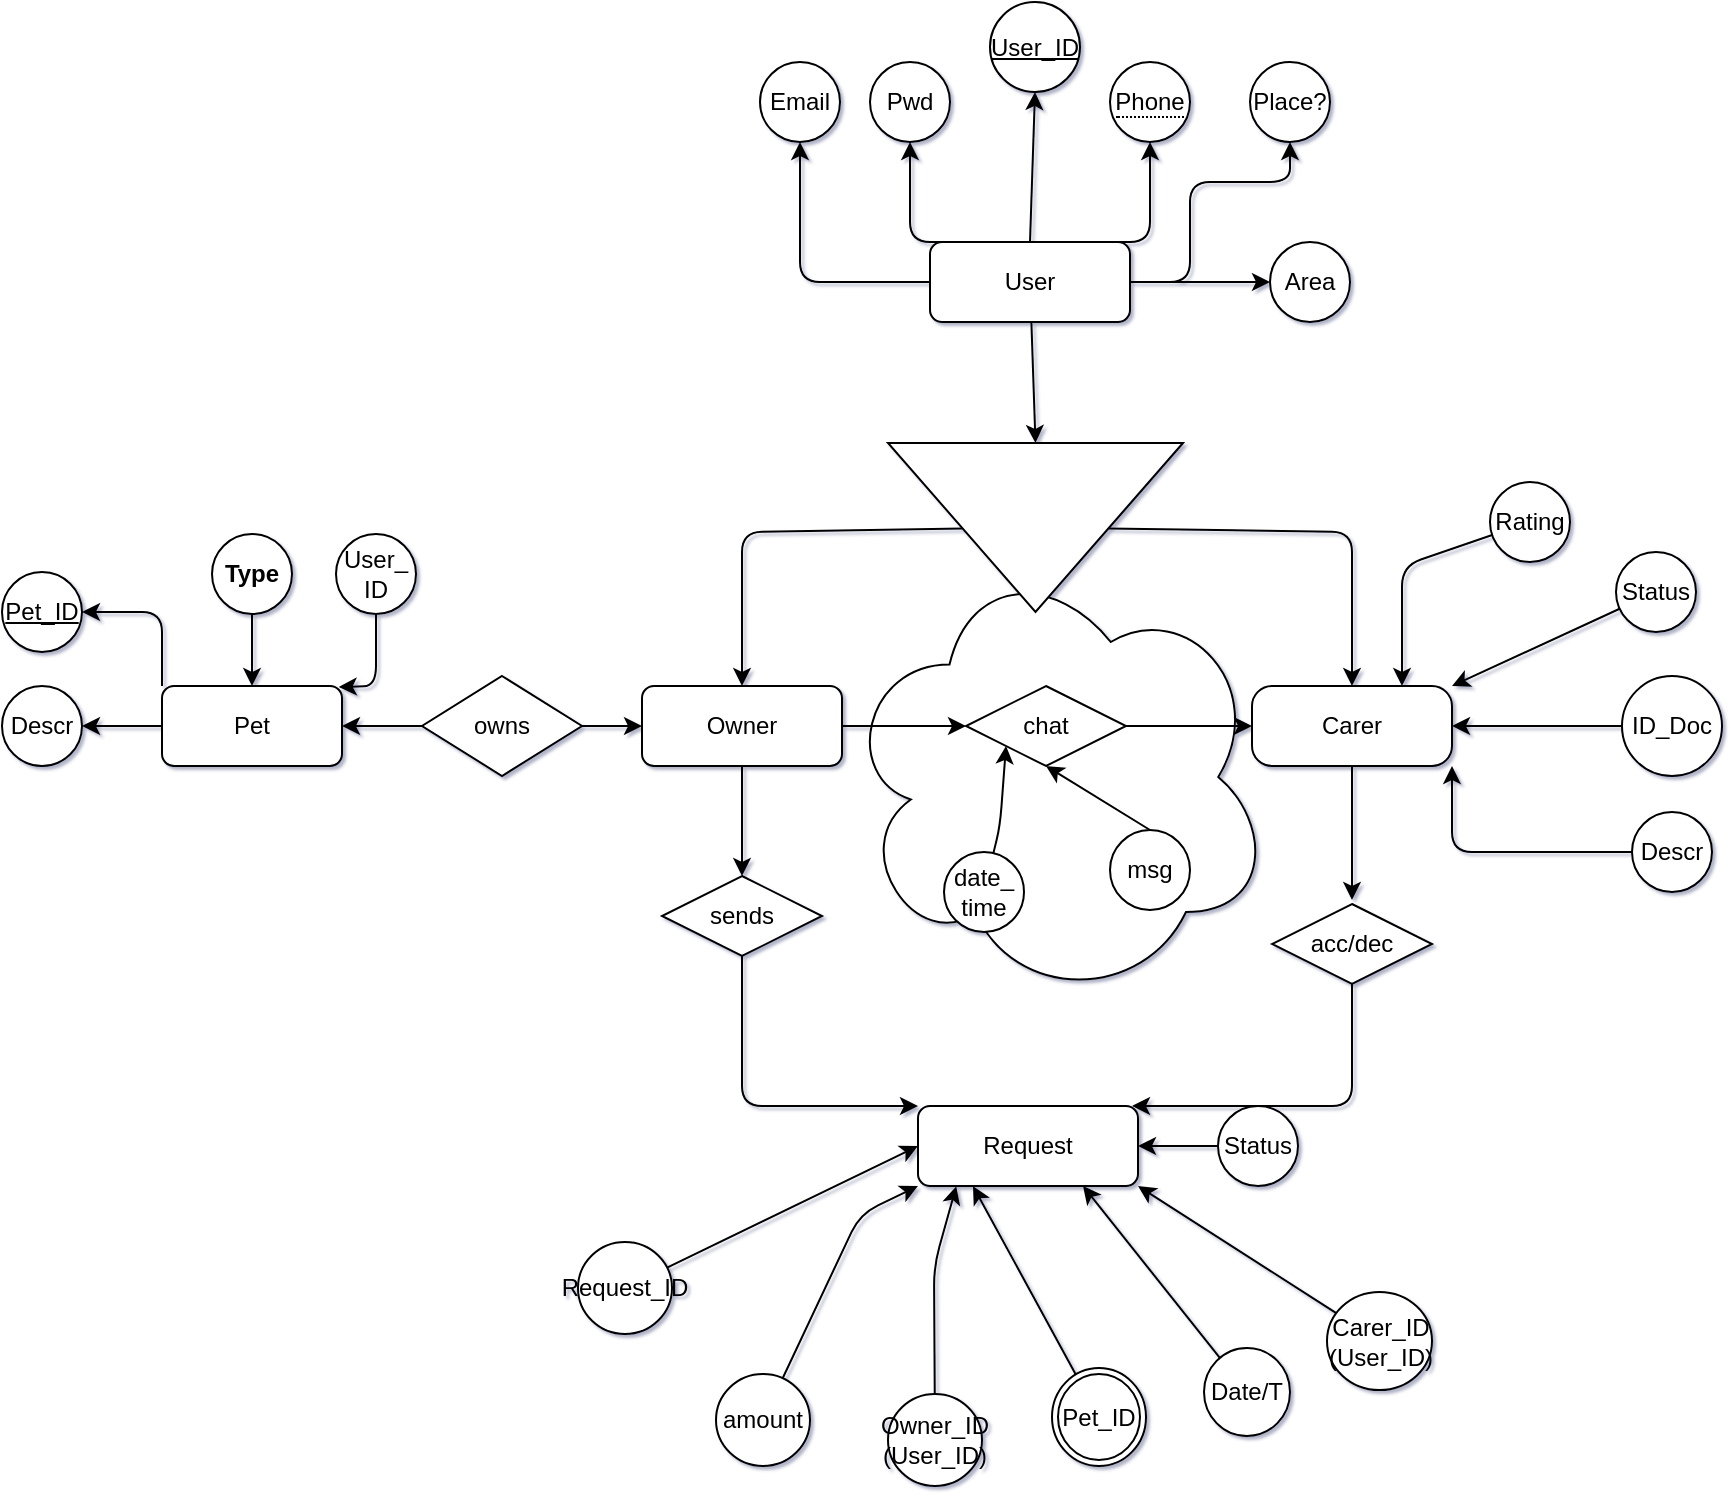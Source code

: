 <mxfile>
    <diagram id="95HTGVdv0aWo4XSOs8IV" name="Página-1">
        <mxGraphModel dx="1540" dy="322" grid="0" gridSize="10" guides="1" tooltips="1" connect="1" arrows="1" fold="1" page="0" pageScale="1" pageWidth="827" pageHeight="1169" background="none" math="0" shadow="1">
            <root>
                <mxCell id="0"/>
                <mxCell id="1" parent="0"/>
                <mxCell id="184" value="" style="ellipse;shape=cloud;whiteSpace=wrap;html=1;" parent="1" vertex="1">
                    <mxGeometry x="-174" y="994" width="215" height="225" as="geometry"/>
                </mxCell>
                <mxCell id="128" style="edgeStyle=none;html=1;entryX=0.5;entryY=0;entryDx=0;entryDy=0;" parent="1" source="73" target="83" edge="1">
                    <mxGeometry relative="1" as="geometry">
                        <Array as="points">
                            <mxPoint x="-224" y="984"/>
                        </Array>
                    </mxGeometry>
                </mxCell>
                <mxCell id="129" style="edgeStyle=none;html=1;entryX=0.5;entryY=0;entryDx=0;entryDy=0;" parent="1" source="73" target="87" edge="1">
                    <mxGeometry relative="1" as="geometry">
                        <Array as="points">
                            <mxPoint x="81" y="984"/>
                        </Array>
                    </mxGeometry>
                </mxCell>
                <mxCell id="73" value="" style="triangle;whiteSpace=wrap;html=1;rotation=90;" parent="1" vertex="1">
                    <mxGeometry x="-119.5" y="908" width="84.5" height="147.5" as="geometry"/>
                </mxCell>
                <mxCell id="75" style="edgeStyle=none;html=1;exitX=0.5;exitY=0;exitDx=0;exitDy=0;entryX=0.5;entryY=1;entryDx=0;entryDy=0;" parent="1" source="81" target="95" edge="1">
                    <mxGeometry relative="1" as="geometry"/>
                </mxCell>
                <mxCell id="76" style="edgeStyle=none;html=1;exitX=0.75;exitY=0;exitDx=0;exitDy=0;entryX=0.5;entryY=1;entryDx=0;entryDy=0;" parent="1" source="81" target="93" edge="1">
                    <mxGeometry relative="1" as="geometry">
                        <Array as="points">
                            <mxPoint x="-20" y="839"/>
                        </Array>
                    </mxGeometry>
                </mxCell>
                <mxCell id="77" style="edgeStyle=none;html=1;exitX=1;exitY=0.5;exitDx=0;exitDy=0;entryX=0.5;entryY=1;entryDx=0;entryDy=0;" parent="1" source="81" edge="1">
                    <mxGeometry relative="1" as="geometry">
                        <Array as="points">
                            <mxPoint y="859"/>
                            <mxPoint y="809"/>
                            <mxPoint x="50" y="809"/>
                        </Array>
                        <mxPoint x="50" y="789" as="targetPoint"/>
                    </mxGeometry>
                </mxCell>
                <mxCell id="78" style="edgeStyle=none;html=1;exitX=0.25;exitY=0;exitDx=0;exitDy=0;entryX=0.5;entryY=1;entryDx=0;entryDy=0;" parent="1" source="81" target="92" edge="1">
                    <mxGeometry relative="1" as="geometry">
                        <Array as="points">
                            <mxPoint x="-140" y="839"/>
                        </Array>
                    </mxGeometry>
                </mxCell>
                <mxCell id="79" style="edgeStyle=none;html=1;exitX=0;exitY=0.5;exitDx=0;exitDy=0;entryX=0.5;entryY=1;entryDx=0;entryDy=0;" parent="1" source="81" target="91" edge="1">
                    <mxGeometry relative="1" as="geometry">
                        <Array as="points">
                            <mxPoint x="-195" y="859"/>
                        </Array>
                    </mxGeometry>
                </mxCell>
                <mxCell id="80" style="edgeStyle=none;html=1;exitX=1;exitY=0.5;exitDx=0;exitDy=0;entryX=0;entryY=0.5;entryDx=0;entryDy=0;" parent="1" source="81" target="102" edge="1">
                    <mxGeometry relative="1" as="geometry"/>
                </mxCell>
                <mxCell id="130" style="edgeStyle=none;html=1;entryX=0;entryY=0.5;entryDx=0;entryDy=0;" parent="1" source="81" target="73" edge="1">
                    <mxGeometry relative="1" as="geometry"/>
                </mxCell>
                <mxCell id="81" value="User" style="rounded=1;whiteSpace=wrap;html=1;" parent="1" vertex="1">
                    <mxGeometry x="-130" y="839" width="100" height="40" as="geometry"/>
                </mxCell>
                <mxCell id="158" style="edgeStyle=none;html=1;entryX=0;entryY=0.5;entryDx=0;entryDy=0;" parent="1" source="83" target="152" edge="1">
                    <mxGeometry relative="1" as="geometry"/>
                </mxCell>
                <mxCell id="83" value="Owner" style="rounded=1;whiteSpace=wrap;html=1;" parent="1" vertex="1">
                    <mxGeometry x="-274" y="1061" width="100" height="40" as="geometry"/>
                </mxCell>
                <mxCell id="86" style="edgeStyle=none;html=1;exitX=0.5;exitY=1;exitDx=0;exitDy=0;" parent="1" source="87" edge="1">
                    <mxGeometry relative="1" as="geometry">
                        <mxPoint x="81" y="1168" as="targetPoint"/>
                    </mxGeometry>
                </mxCell>
                <mxCell id="87" value="Carer&lt;br&gt;" style="rounded=1;whiteSpace=wrap;html=1;arcSize=25;" parent="1" vertex="1">
                    <mxGeometry x="31" y="1061" width="100" height="40" as="geometry"/>
                </mxCell>
                <mxCell id="91" value="Email" style="ellipse;whiteSpace=wrap;html=1;" parent="1" vertex="1">
                    <mxGeometry x="-215" y="749" width="40" height="40" as="geometry"/>
                </mxCell>
                <mxCell id="92" value="Pwd&lt;br&gt;" style="ellipse;whiteSpace=wrap;html=1;" parent="1" vertex="1">
                    <mxGeometry x="-160" y="749" width="40" height="40" as="geometry"/>
                </mxCell>
                <mxCell id="93" value="&lt;span style=&quot;border-bottom: 1px dotted&quot;&gt;Phone&lt;/span&gt;" style="ellipse;whiteSpace=wrap;html=1;align=center;" parent="1" vertex="1">
                    <mxGeometry x="-40" y="749" width="40" height="40" as="geometry"/>
                </mxCell>
                <mxCell id="95" value="User_ID" style="ellipse;whiteSpace=wrap;html=1;align=center;fontStyle=4;" parent="1" vertex="1">
                    <mxGeometry x="-100" y="719" width="45" height="45" as="geometry"/>
                </mxCell>
                <mxCell id="97" style="edgeStyle=none;html=1;" parent="1" source="98" target="105" edge="1">
                    <mxGeometry relative="1" as="geometry"/>
                </mxCell>
                <mxCell id="167" style="edgeStyle=none;html=1;exitX=0;exitY=0;exitDx=0;exitDy=0;entryX=1;entryY=0.5;entryDx=0;entryDy=0;" parent="1" source="98" target="145" edge="1">
                    <mxGeometry relative="1" as="geometry">
                        <Array as="points">
                            <mxPoint x="-514" y="1024"/>
                        </Array>
                    </mxGeometry>
                </mxCell>
                <mxCell id="98" value="Pet" style="rounded=1;whiteSpace=wrap;html=1;" parent="1" vertex="1">
                    <mxGeometry x="-514" y="1061" width="90" height="40" as="geometry"/>
                </mxCell>
                <mxCell id="99" style="edgeStyle=none;html=1;entryX=1;entryY=0.5;entryDx=0;entryDy=0;" parent="1" target="98" edge="1">
                    <mxGeometry relative="1" as="geometry">
                        <mxPoint x="-374" y="1081" as="sourcePoint"/>
                    </mxGeometry>
                </mxCell>
                <mxCell id="100" style="edgeStyle=none;html=1;exitX=1;exitY=0.5;exitDx=0;exitDy=0;entryX=0;entryY=0.5;entryDx=0;entryDy=0;" parent="1" source="101" target="83" edge="1">
                    <mxGeometry relative="1" as="geometry">
                        <mxPoint x="-294" y="1081" as="sourcePoint"/>
                    </mxGeometry>
                </mxCell>
                <mxCell id="101" value="owns" style="rhombus;whiteSpace=wrap;html=1;" parent="1" vertex="1">
                    <mxGeometry x="-384" y="1056" width="80" height="50" as="geometry"/>
                </mxCell>
                <mxCell id="102" value="Area" style="ellipse;whiteSpace=wrap;html=1;" parent="1" vertex="1">
                    <mxGeometry x="40" y="839" width="40" height="40" as="geometry"/>
                </mxCell>
                <mxCell id="172" style="edgeStyle=none;html=1;entryX=1;entryY=0.5;entryDx=0;entryDy=0;" parent="1" source="103" target="87" edge="1">
                    <mxGeometry relative="1" as="geometry"/>
                </mxCell>
                <mxCell id="103" value="ID_Doc&lt;br&gt;" style="ellipse;whiteSpace=wrap;html=1;" parent="1" vertex="1">
                    <mxGeometry x="216" y="1056" width="50" height="50" as="geometry"/>
                </mxCell>
                <mxCell id="105" value="Descr&lt;br&gt;" style="ellipse;whiteSpace=wrap;html=1;" parent="1" vertex="1">
                    <mxGeometry x="-594" y="1061" width="40" height="40" as="geometry"/>
                </mxCell>
                <mxCell id="108" style="edgeStyle=none;html=1;exitX=0.5;exitY=1;exitDx=0;exitDy=0;entryX=0.5;entryY=0;entryDx=0;entryDy=0;" parent="1" source="83" target="120" edge="1">
                    <mxGeometry relative="1" as="geometry">
                        <mxPoint x="-219.765" y="1512" as="targetPoint"/>
                        <mxPoint x="-220" y="1432" as="sourcePoint"/>
                    </mxGeometry>
                </mxCell>
                <mxCell id="119" style="edgeStyle=none;html=1;entryX=0;entryY=0;entryDx=0;entryDy=0;" parent="1" source="120" target="124" edge="1">
                    <mxGeometry relative="1" as="geometry">
                        <mxPoint x="-87" y="1345" as="targetPoint"/>
                        <Array as="points">
                            <mxPoint x="-224" y="1271"/>
                        </Array>
                    </mxGeometry>
                </mxCell>
                <mxCell id="120" value="sends" style="rhombus;whiteSpace=wrap;html=1;" parent="1" vertex="1">
                    <mxGeometry x="-264" y="1156" width="80" height="40" as="geometry"/>
                </mxCell>
                <mxCell id="124" value="Request" style="rounded=1;whiteSpace=wrap;html=1;" parent="1" vertex="1">
                    <mxGeometry x="-136" y="1271" width="110" height="40" as="geometry"/>
                </mxCell>
                <mxCell id="174" style="edgeStyle=none;html=1;entryX=0.75;entryY=1;entryDx=0;entryDy=0;" parent="1" source="126" target="124" edge="1">
                    <mxGeometry relative="1" as="geometry"/>
                </mxCell>
                <mxCell id="126" value="Date/T" style="ellipse;whiteSpace=wrap;html=1;" parent="1" vertex="1">
                    <mxGeometry x="7" y="1392" width="43" height="44" as="geometry"/>
                </mxCell>
                <mxCell id="173" style="edgeStyle=none;html=1;entryX=0;entryY=1;entryDx=0;entryDy=0;" parent="1" source="127" target="124" edge="1">
                    <mxGeometry relative="1" as="geometry">
                        <Array as="points">
                            <mxPoint x="-165" y="1325"/>
                        </Array>
                    </mxGeometry>
                </mxCell>
                <mxCell id="127" value="amount" style="ellipse;whiteSpace=wrap;html=1;" parent="1" vertex="1">
                    <mxGeometry x="-237" y="1405" width="47" height="46" as="geometry"/>
                </mxCell>
                <mxCell id="131" value="Place?" style="ellipse;whiteSpace=wrap;html=1;" parent="1" vertex="1">
                    <mxGeometry x="30" y="749" width="40" height="40" as="geometry"/>
                </mxCell>
                <mxCell id="171" style="edgeStyle=none;html=1;entryX=1;entryY=0;entryDx=0;entryDy=0;" parent="1" source="132" target="87" edge="1">
                    <mxGeometry relative="1" as="geometry">
                        <Array as="points"/>
                    </mxGeometry>
                </mxCell>
                <mxCell id="132" value="Status" style="ellipse;whiteSpace=wrap;html=1;" parent="1" vertex="1">
                    <mxGeometry x="213" y="994" width="40" height="40" as="geometry"/>
                </mxCell>
                <mxCell id="175" style="edgeStyle=none;html=1;entryX=1;entryY=0.5;entryDx=0;entryDy=0;" parent="1" source="134" target="124" edge="1">
                    <mxGeometry relative="1" as="geometry"/>
                </mxCell>
                <mxCell id="134" value="Status" style="ellipse;whiteSpace=wrap;html=1;" parent="1" vertex="1">
                    <mxGeometry x="14" y="1271" width="40" height="40" as="geometry"/>
                </mxCell>
                <mxCell id="168" style="edgeStyle=none;html=1;exitX=0.5;exitY=1;exitDx=0;exitDy=0;entryX=0.5;entryY=0;entryDx=0;entryDy=0;" parent="1" source="136" target="98" edge="1">
                    <mxGeometry relative="1" as="geometry"/>
                </mxCell>
                <mxCell id="136" value="Type" style="ellipse;whiteSpace=wrap;html=1;fontStyle=1" parent="1" vertex="1">
                    <mxGeometry x="-489" y="985" width="40" height="40" as="geometry"/>
                </mxCell>
                <mxCell id="169" style="edgeStyle=none;html=1;entryX=0.75;entryY=0;entryDx=0;entryDy=0;" parent="1" source="137" target="87" edge="1">
                    <mxGeometry relative="1" as="geometry">
                        <Array as="points">
                            <mxPoint x="106" y="1001"/>
                        </Array>
                    </mxGeometry>
                </mxCell>
                <mxCell id="137" value="Rating" style="ellipse;whiteSpace=wrap;html=1;" parent="1" vertex="1">
                    <mxGeometry x="150" y="959" width="40" height="40" as="geometry"/>
                </mxCell>
                <mxCell id="142" style="edgeStyle=none;html=1;" parent="1" source="141" edge="1">
                    <mxGeometry relative="1" as="geometry">
                        <mxPoint x="-29" y="1271" as="targetPoint"/>
                        <Array as="points">
                            <mxPoint x="81" y="1271"/>
                        </Array>
                    </mxGeometry>
                </mxCell>
                <mxCell id="141" value="acc/dec" style="rhombus;whiteSpace=wrap;html=1;" parent="1" vertex="1">
                    <mxGeometry x="41" y="1170" width="80" height="40" as="geometry"/>
                </mxCell>
                <mxCell id="149" style="edgeStyle=none;html=1;entryX=0.25;entryY=1;entryDx=0;entryDy=0;" parent="1" source="143" target="124" edge="1">
                    <mxGeometry relative="1" as="geometry"/>
                </mxCell>
                <mxCell id="143" value="Pet_ID" style="ellipse;shape=doubleEllipse;margin=3;whiteSpace=wrap;html=1;align=center;" parent="1" vertex="1">
                    <mxGeometry x="-69" y="1402" width="47" height="49" as="geometry"/>
                </mxCell>
                <mxCell id="145" value="&lt;u&gt;Pet_ID&lt;/u&gt;" style="ellipse;whiteSpace=wrap;html=1;" parent="1" vertex="1">
                    <mxGeometry x="-594" y="1004" width="40" height="40" as="geometry"/>
                </mxCell>
                <mxCell id="148" style="edgeStyle=none;html=1;entryX=1;entryY=1;entryDx=0;entryDy=0;" parent="1" source="147" target="87" edge="1">
                    <mxGeometry relative="1" as="geometry">
                        <Array as="points">
                            <mxPoint x="131" y="1144"/>
                        </Array>
                    </mxGeometry>
                </mxCell>
                <mxCell id="147" value="Descr&lt;br&gt;" style="ellipse;whiteSpace=wrap;html=1;" parent="1" vertex="1">
                    <mxGeometry x="221" y="1124" width="40" height="40" as="geometry"/>
                </mxCell>
                <mxCell id="159" style="edgeStyle=none;html=1;" parent="1" source="152" target="87" edge="1">
                    <mxGeometry relative="1" as="geometry"/>
                </mxCell>
                <mxCell id="152" value="chat" style="rhombus;whiteSpace=wrap;html=1;" parent="1" vertex="1">
                    <mxGeometry x="-112" y="1061" width="80" height="40" as="geometry"/>
                </mxCell>
                <mxCell id="154" style="edgeStyle=none;html=1;entryX=0.5;entryY=1;entryDx=0;entryDy=0;exitX=0.5;exitY=0;exitDx=0;exitDy=0;" parent="1" source="160" target="152" edge="1">
                    <mxGeometry relative="1" as="geometry">
                        <mxPoint x="-39.773" y="1135.824" as="sourcePoint"/>
                    </mxGeometry>
                </mxCell>
                <mxCell id="160" value="msg" style="ellipse;whiteSpace=wrap;html=1;" parent="1" vertex="1">
                    <mxGeometry x="-40" y="1133" width="40" height="40" as="geometry"/>
                </mxCell>
                <mxCell id="162" style="edgeStyle=none;html=1;entryX=0;entryY=1;entryDx=0;entryDy=0;" parent="1" source="161" target="152" edge="1">
                    <mxGeometry relative="1" as="geometry">
                        <Array as="points">
                            <mxPoint x="-95" y="1131"/>
                        </Array>
                    </mxGeometry>
                </mxCell>
                <mxCell id="161" value="date_&lt;br&gt;time" style="ellipse;whiteSpace=wrap;html=1;" parent="1" vertex="1">
                    <mxGeometry x="-123" y="1144" width="40" height="40" as="geometry"/>
                </mxCell>
                <mxCell id="166" style="edgeStyle=none;html=1;entryX=0.982;entryY=0.012;entryDx=0;entryDy=0;entryPerimeter=0;" parent="1" source="165" target="98" edge="1">
                    <mxGeometry relative="1" as="geometry">
                        <Array as="points">
                            <mxPoint x="-407" y="1061"/>
                        </Array>
                    </mxGeometry>
                </mxCell>
                <mxCell id="165" value="User_&lt;br&gt;ID" style="ellipse;whiteSpace=wrap;html=1;" parent="1" vertex="1">
                    <mxGeometry x="-427" y="985" width="40" height="40" as="geometry"/>
                </mxCell>
                <mxCell id="182" style="edgeStyle=none;html=1;entryX=1;entryY=1;entryDx=0;entryDy=0;endArrow=classic;endFill=1;" parent="1" source="181" target="124" edge="1">
                    <mxGeometry relative="1" as="geometry"/>
                </mxCell>
                <mxCell id="181" value="Carer_ID&lt;br&gt;(User_ID)" style="ellipse;whiteSpace=wrap;html=1;" parent="1" vertex="1">
                    <mxGeometry x="68.5" y="1364" width="52.5" height="49" as="geometry"/>
                </mxCell>
                <mxCell id="186" style="edgeStyle=none;html=1;entryX=0.174;entryY=1.004;entryDx=0;entryDy=0;entryPerimeter=0;" edge="1" parent="1" source="185" target="124">
                    <mxGeometry relative="1" as="geometry">
                        <Array as="points">
                            <mxPoint x="-128" y="1351"/>
                        </Array>
                    </mxGeometry>
                </mxCell>
                <mxCell id="185" value="Owner_ID&lt;br&gt;(User_ID)" style="ellipse;whiteSpace=wrap;html=1;" vertex="1" parent="1">
                    <mxGeometry x="-151" y="1415" width="47" height="46" as="geometry"/>
                </mxCell>
                <mxCell id="188" style="edgeStyle=none;html=1;entryX=0;entryY=0.5;entryDx=0;entryDy=0;" edge="1" parent="1" source="187" target="124">
                    <mxGeometry relative="1" as="geometry"/>
                </mxCell>
                <mxCell id="187" value="Request_ID&lt;br&gt;" style="ellipse;whiteSpace=wrap;html=1;" vertex="1" parent="1">
                    <mxGeometry x="-306" y="1339" width="47" height="46" as="geometry"/>
                </mxCell>
            </root>
        </mxGraphModel>
    </diagram>
</mxfile>